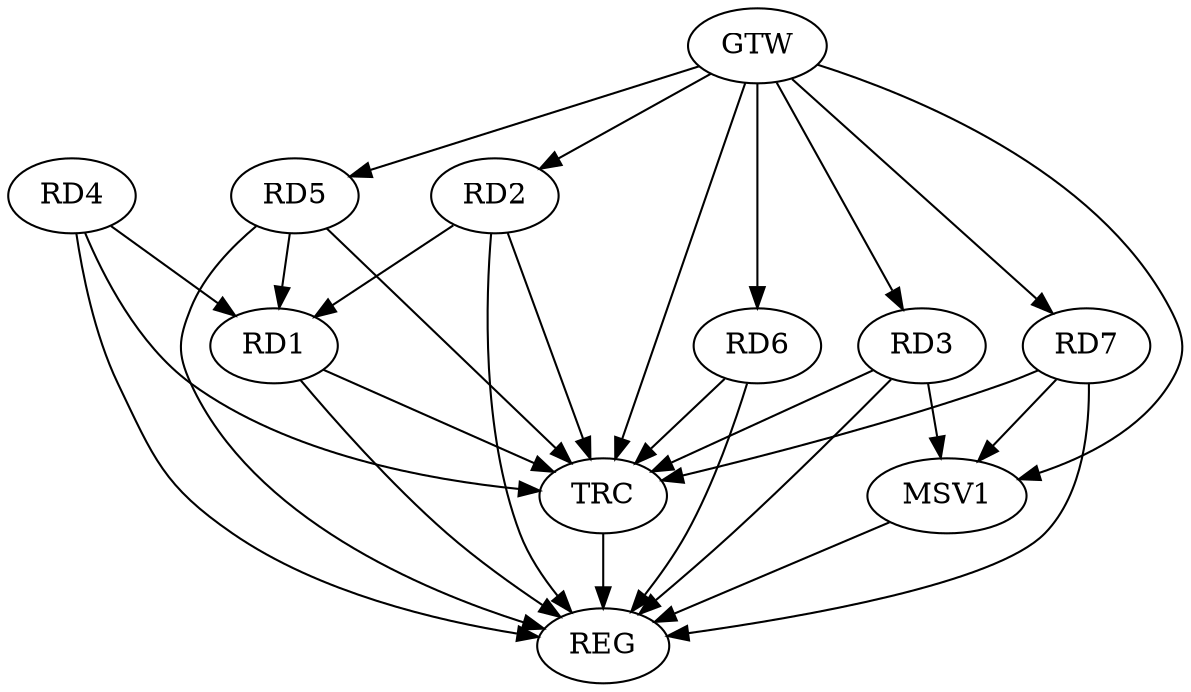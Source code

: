 strict digraph G {
  RD1 [ label="RD1" ];
  RD2 [ label="RD2" ];
  RD3 [ label="RD3" ];
  RD4 [ label="RD4" ];
  RD5 [ label="RD5" ];
  RD6 [ label="RD6" ];
  RD7 [ label="RD7" ];
  GTW [ label="GTW" ];
  REG [ label="REG" ];
  TRC [ label="TRC" ];
  MSV1 [ label="MSV1" ];
  GTW -> RD2;
  GTW -> RD3;
  GTW -> RD5;
  GTW -> RD6;
  GTW -> RD7;
  RD1 -> REG;
  RD2 -> REG;
  RD3 -> REG;
  RD4 -> REG;
  RD5 -> REG;
  RD6 -> REG;
  RD7 -> REG;
  RD1 -> TRC;
  RD2 -> TRC;
  RD3 -> TRC;
  RD4 -> TRC;
  RD5 -> TRC;
  RD6 -> TRC;
  RD7 -> TRC;
  GTW -> TRC;
  TRC -> REG;
  RD5 -> RD1;
  RD4 -> RD1;
  RD2 -> RD1;
  GTW -> MSV1;
  RD7 -> MSV1;
  RD3 -> MSV1;
  MSV1 -> REG;
}
